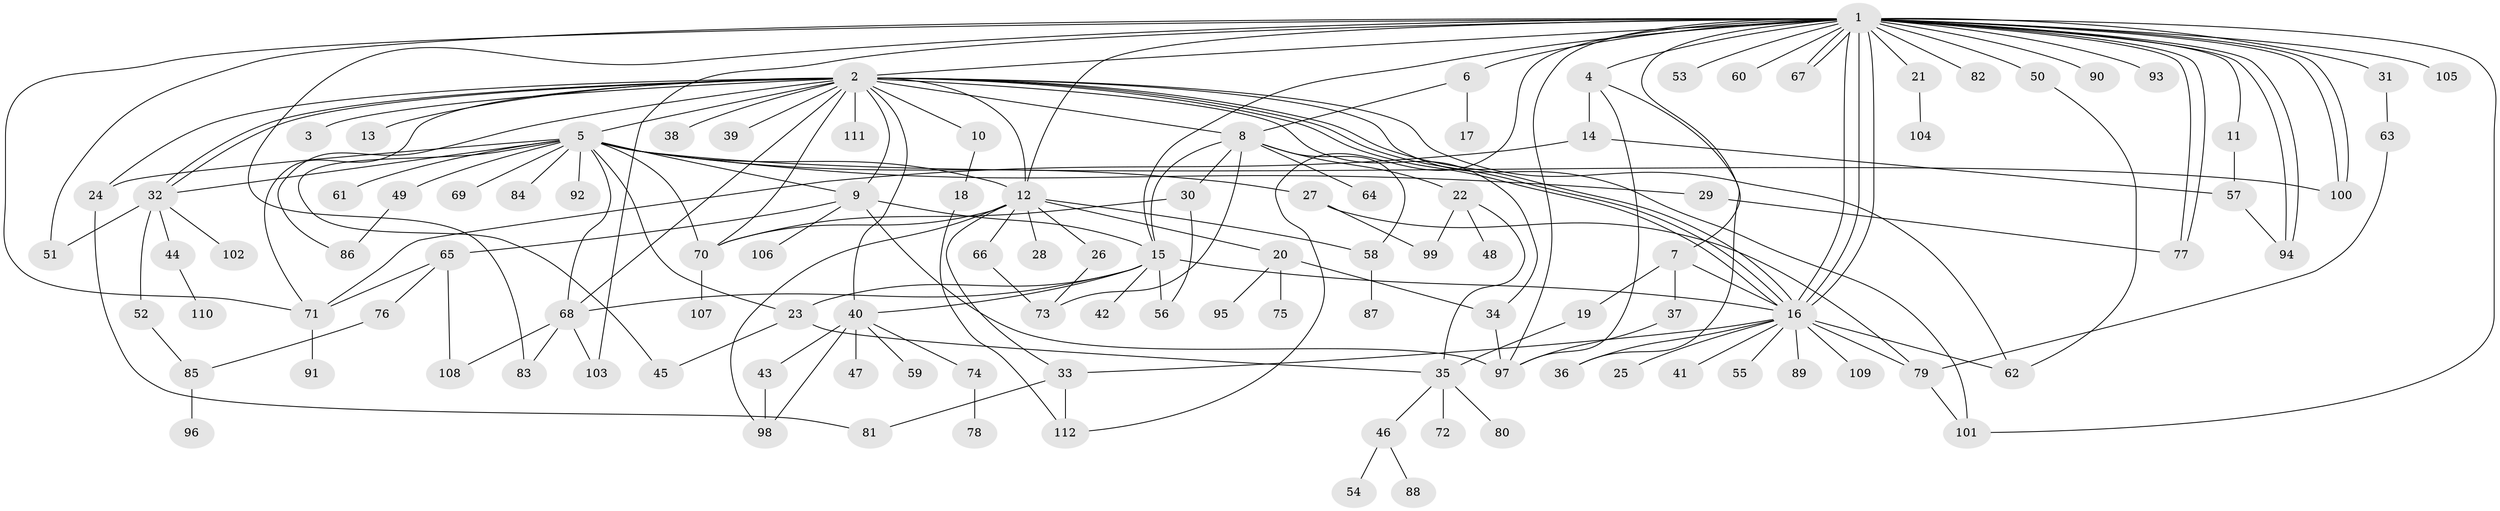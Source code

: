 // Generated by graph-tools (version 1.1) at 2025/11/02/27/25 16:11:12]
// undirected, 112 vertices, 177 edges
graph export_dot {
graph [start="1"]
  node [color=gray90,style=filled];
  1;
  2;
  3;
  4;
  5;
  6;
  7;
  8;
  9;
  10;
  11;
  12;
  13;
  14;
  15;
  16;
  17;
  18;
  19;
  20;
  21;
  22;
  23;
  24;
  25;
  26;
  27;
  28;
  29;
  30;
  31;
  32;
  33;
  34;
  35;
  36;
  37;
  38;
  39;
  40;
  41;
  42;
  43;
  44;
  45;
  46;
  47;
  48;
  49;
  50;
  51;
  52;
  53;
  54;
  55;
  56;
  57;
  58;
  59;
  60;
  61;
  62;
  63;
  64;
  65;
  66;
  67;
  68;
  69;
  70;
  71;
  72;
  73;
  74;
  75;
  76;
  77;
  78;
  79;
  80;
  81;
  82;
  83;
  84;
  85;
  86;
  87;
  88;
  89;
  90;
  91;
  92;
  93;
  94;
  95;
  96;
  97;
  98;
  99;
  100;
  101;
  102;
  103;
  104;
  105;
  106;
  107;
  108;
  109;
  110;
  111;
  112;
  1 -- 2;
  1 -- 4;
  1 -- 6;
  1 -- 7;
  1 -- 11;
  1 -- 12;
  1 -- 15;
  1 -- 16;
  1 -- 16;
  1 -- 16;
  1 -- 21;
  1 -- 31;
  1 -- 50;
  1 -- 51;
  1 -- 53;
  1 -- 60;
  1 -- 67;
  1 -- 67;
  1 -- 71;
  1 -- 77;
  1 -- 77;
  1 -- 82;
  1 -- 83;
  1 -- 90;
  1 -- 93;
  1 -- 94;
  1 -- 94;
  1 -- 97;
  1 -- 100;
  1 -- 100;
  1 -- 101;
  1 -- 103;
  1 -- 105;
  1 -- 112;
  2 -- 3;
  2 -- 5;
  2 -- 8;
  2 -- 9;
  2 -- 10;
  2 -- 12;
  2 -- 13;
  2 -- 16;
  2 -- 16;
  2 -- 16;
  2 -- 24;
  2 -- 32;
  2 -- 32;
  2 -- 34;
  2 -- 38;
  2 -- 39;
  2 -- 40;
  2 -- 62;
  2 -- 68;
  2 -- 70;
  2 -- 71;
  2 -- 86;
  2 -- 101;
  2 -- 111;
  4 -- 14;
  4 -- 36;
  4 -- 97;
  5 -- 9;
  5 -- 12;
  5 -- 23;
  5 -- 24;
  5 -- 27;
  5 -- 29;
  5 -- 32;
  5 -- 45;
  5 -- 49;
  5 -- 61;
  5 -- 68;
  5 -- 69;
  5 -- 70;
  5 -- 84;
  5 -- 92;
  5 -- 100;
  6 -- 8;
  6 -- 17;
  7 -- 16;
  7 -- 19;
  7 -- 37;
  8 -- 15;
  8 -- 22;
  8 -- 30;
  8 -- 58;
  8 -- 64;
  8 -- 73;
  9 -- 15;
  9 -- 65;
  9 -- 97;
  9 -- 106;
  10 -- 18;
  11 -- 57;
  12 -- 20;
  12 -- 26;
  12 -- 28;
  12 -- 33;
  12 -- 58;
  12 -- 66;
  12 -- 70;
  12 -- 98;
  14 -- 57;
  14 -- 71;
  15 -- 16;
  15 -- 23;
  15 -- 40;
  15 -- 42;
  15 -- 56;
  15 -- 68;
  16 -- 25;
  16 -- 33;
  16 -- 36;
  16 -- 41;
  16 -- 55;
  16 -- 62;
  16 -- 79;
  16 -- 89;
  16 -- 109;
  18 -- 112;
  19 -- 35;
  20 -- 34;
  20 -- 75;
  20 -- 95;
  21 -- 104;
  22 -- 35;
  22 -- 48;
  22 -- 99;
  23 -- 35;
  23 -- 45;
  24 -- 81;
  26 -- 73;
  27 -- 79;
  27 -- 99;
  29 -- 77;
  30 -- 56;
  30 -- 70;
  31 -- 63;
  32 -- 44;
  32 -- 51;
  32 -- 52;
  32 -- 102;
  33 -- 81;
  33 -- 112;
  34 -- 97;
  35 -- 46;
  35 -- 72;
  35 -- 80;
  37 -- 97;
  40 -- 43;
  40 -- 47;
  40 -- 59;
  40 -- 74;
  40 -- 98;
  43 -- 98;
  44 -- 110;
  46 -- 54;
  46 -- 88;
  49 -- 86;
  50 -- 62;
  52 -- 85;
  57 -- 94;
  58 -- 87;
  63 -- 79;
  65 -- 71;
  65 -- 76;
  65 -- 108;
  66 -- 73;
  68 -- 83;
  68 -- 103;
  68 -- 108;
  70 -- 107;
  71 -- 91;
  74 -- 78;
  76 -- 85;
  79 -- 101;
  85 -- 96;
}
